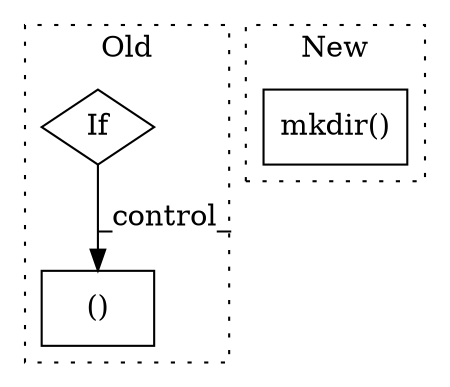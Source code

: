 digraph G {
subgraph cluster0 {
1 [label="()" a="54" s="37029" l="8" shape="box"];
3 [label="If" a="96" s="36955" l="3" shape="diamond"];
label = "Old";
style="dotted";
}
subgraph cluster1 {
2 [label="mkdir()" a="75" s="37099" l="52" shape="box"];
label = "New";
style="dotted";
}
3 -> 1 [label="_control_"];
}